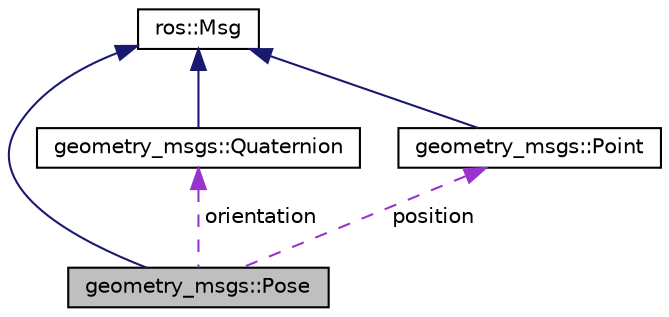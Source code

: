 digraph "geometry_msgs::Pose"
{
  edge [fontname="Helvetica",fontsize="10",labelfontname="Helvetica",labelfontsize="10"];
  node [fontname="Helvetica",fontsize="10",shape=record];
  Node1 [label="geometry_msgs::Pose",height=0.2,width=0.4,color="black", fillcolor="grey75", style="filled" fontcolor="black"];
  Node2 -> Node1 [dir="back",color="midnightblue",fontsize="10",style="solid",fontname="Helvetica"];
  Node2 [label="ros::Msg",height=0.2,width=0.4,color="black", fillcolor="white", style="filled",URL="$classros_1_1_msg.html"];
  Node3 -> Node1 [dir="back",color="darkorchid3",fontsize="10",style="dashed",label=" orientation" ,fontname="Helvetica"];
  Node3 [label="geometry_msgs::Quaternion",height=0.2,width=0.4,color="black", fillcolor="white", style="filled",URL="$classgeometry__msgs_1_1_quaternion.html"];
  Node2 -> Node3 [dir="back",color="midnightblue",fontsize="10",style="solid",fontname="Helvetica"];
  Node4 -> Node1 [dir="back",color="darkorchid3",fontsize="10",style="dashed",label=" position" ,fontname="Helvetica"];
  Node4 [label="geometry_msgs::Point",height=0.2,width=0.4,color="black", fillcolor="white", style="filled",URL="$classgeometry__msgs_1_1_point.html"];
  Node2 -> Node4 [dir="back",color="midnightblue",fontsize="10",style="solid",fontname="Helvetica"];
}
